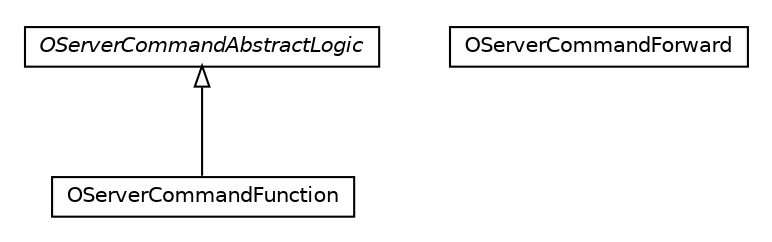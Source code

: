 #!/usr/local/bin/dot
#
# Class diagram 
# Generated by UMLGraph version R5_6-24-gf6e263 (http://www.umlgraph.org/)
#

digraph G {
	edge [fontname="Helvetica",fontsize=10,labelfontname="Helvetica",labelfontsize=10];
	node [fontname="Helvetica",fontsize=10,shape=plaintext];
	nodesep=0.25;
	ranksep=0.5;
	// com.orientechnologies.orient.server.network.protocol.http.command.all.OServerCommandAbstractLogic
	c556966 [label=<<table title="com.orientechnologies.orient.server.network.protocol.http.command.all.OServerCommandAbstractLogic" border="0" cellborder="1" cellspacing="0" cellpadding="2" port="p" href="./OServerCommandAbstractLogic.html">
		<tr><td><table border="0" cellspacing="0" cellpadding="1">
<tr><td align="center" balign="center"><font face="Helvetica-Oblique"> OServerCommandAbstractLogic </font></td></tr>
		</table></td></tr>
		</table>>, URL="./OServerCommandAbstractLogic.html", fontname="Helvetica", fontcolor="black", fontsize=10.0];
	// com.orientechnologies.orient.server.network.protocol.http.command.all.OServerCommandFunction
	c556967 [label=<<table title="com.orientechnologies.orient.server.network.protocol.http.command.all.OServerCommandFunction" border="0" cellborder="1" cellspacing="0" cellpadding="2" port="p" href="./OServerCommandFunction.html">
		<tr><td><table border="0" cellspacing="0" cellpadding="1">
<tr><td align="center" balign="center"> OServerCommandFunction </td></tr>
		</table></td></tr>
		</table>>, URL="./OServerCommandFunction.html", fontname="Helvetica", fontcolor="black", fontsize=10.0];
	// com.orientechnologies.orient.server.network.protocol.http.command.all.OServerCommandForward
	c556968 [label=<<table title="com.orientechnologies.orient.server.network.protocol.http.command.all.OServerCommandForward" border="0" cellborder="1" cellspacing="0" cellpadding="2" port="p" href="./OServerCommandForward.html">
		<tr><td><table border="0" cellspacing="0" cellpadding="1">
<tr><td align="center" balign="center"> OServerCommandForward </td></tr>
		</table></td></tr>
		</table>>, URL="./OServerCommandForward.html", fontname="Helvetica", fontcolor="black", fontsize=10.0];
	//com.orientechnologies.orient.server.network.protocol.http.command.all.OServerCommandFunction extends com.orientechnologies.orient.server.network.protocol.http.command.all.OServerCommandAbstractLogic
	c556966:p -> c556967:p [dir=back,arrowtail=empty];
}

